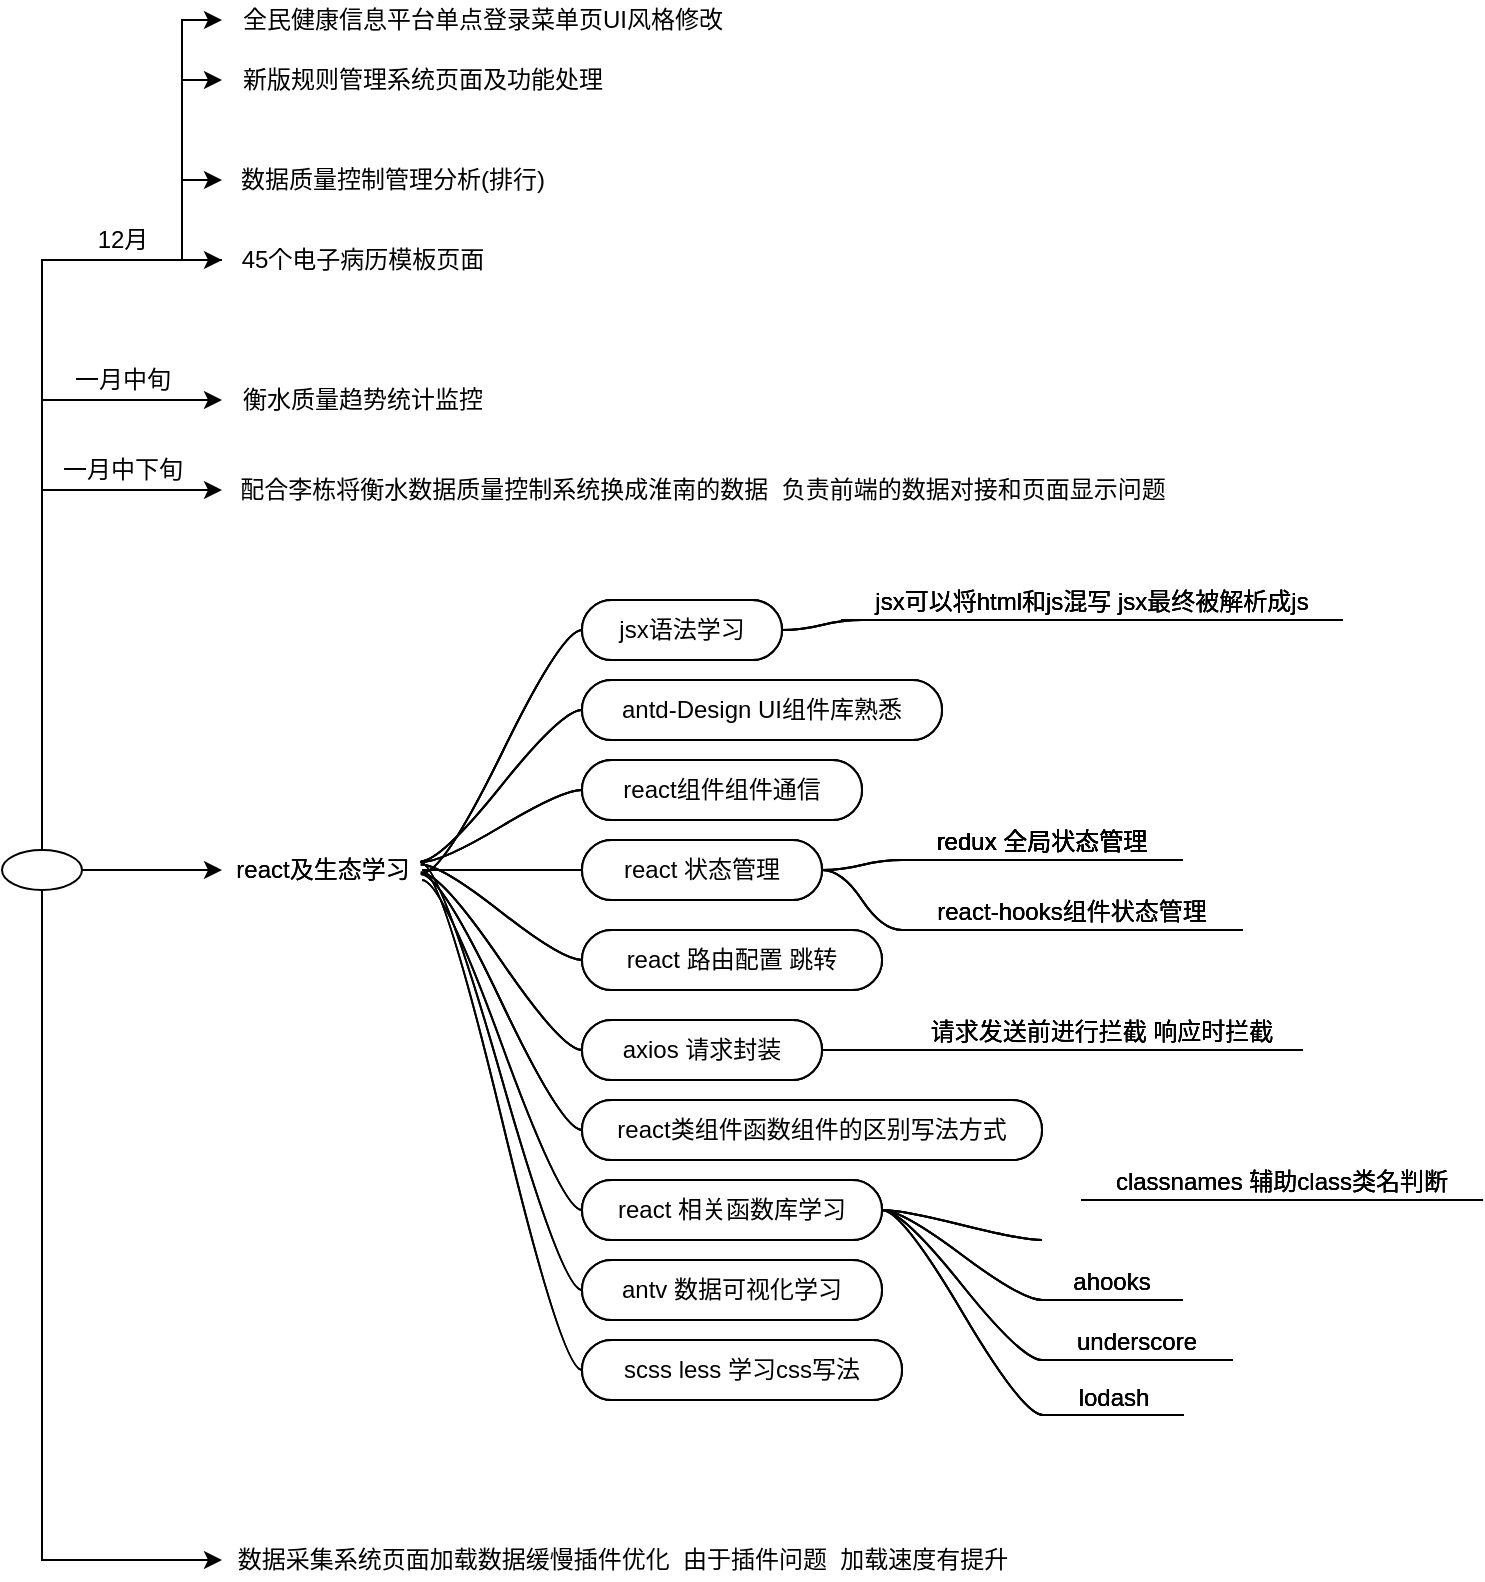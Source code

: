 <mxfile version="14.2.4" type="embed">
    <diagram id="ZBdBscnt3khW67y08yLE" name="第 1 页">
        <mxGraphModel dx="894" dy="575" grid="1" gridSize="10" guides="1" tooltips="1" connect="1" arrows="1" fold="1" page="1" pageScale="1" pageWidth="827" pageHeight="1169" math="0" shadow="0">
            <root>
                <mxCell id="0"/>
                <mxCell id="1" parent="0"/>
                <mxCell id="5" style="edgeStyle=orthogonalEdgeStyle;rounded=0;orthogonalLoop=1;jettySize=auto;html=1;exitX=0.5;exitY=0;exitDx=0;exitDy=0;" parent="1" source="4" edge="1">
                    <mxGeometry relative="1" as="geometry">
                        <mxPoint x="130" y="190" as="targetPoint"/>
                        <Array as="points">
                            <mxPoint x="40" y="190"/>
                        </Array>
                        <mxPoint x="40" y="315" as="sourcePoint"/>
                    </mxGeometry>
                </mxCell>
                <mxCell id="8" style="edgeStyle=orthogonalEdgeStyle;rounded=0;orthogonalLoop=1;jettySize=auto;html=1;exitX=1;exitY=0.5;exitDx=0;exitDy=0;" parent="1" source="4" edge="1">
                    <mxGeometry relative="1" as="geometry">
                        <mxPoint x="130" y="495" as="targetPoint"/>
                        <mxPoint x="60" y="325" as="sourcePoint"/>
                        <Array as="points"/>
                    </mxGeometry>
                </mxCell>
                <mxCell id="53" style="edgeStyle=orthogonalEdgeStyle;rounded=0;orthogonalLoop=1;jettySize=auto;html=1;" edge="1" parent="1" source="4">
                    <mxGeometry relative="1" as="geometry">
                        <mxPoint x="130" y="840" as="targetPoint"/>
                        <Array as="points">
                            <mxPoint x="40" y="840"/>
                        </Array>
                    </mxGeometry>
                </mxCell>
                <mxCell id="4" value="" style="ellipse;whiteSpace=wrap;html=1;sketch=0;" parent="1" vertex="1">
                    <mxGeometry x="20" y="485" width="40" height="20" as="geometry"/>
                </mxCell>
                <mxCell id="6" value="12月" style="text;html=1;align=center;verticalAlign=middle;resizable=0;points=[];autosize=1;" parent="1" vertex="1">
                    <mxGeometry x="60" y="170" width="40" height="20" as="geometry"/>
                </mxCell>
                <mxCell id="145" style="edgeStyle=orthogonalEdgeStyle;rounded=0;orthogonalLoop=1;jettySize=auto;html=1;" edge="1" parent="1" source="7">
                    <mxGeometry relative="1" as="geometry">
                        <mxPoint x="130" y="150" as="targetPoint"/>
                        <Array as="points">
                            <mxPoint x="110" y="190"/>
                        </Array>
                    </mxGeometry>
                </mxCell>
                <mxCell id="7" value="45个电子病历模板页面&lt;br&gt;" style="text;html=1;align=center;verticalAlign=middle;resizable=0;points=[];autosize=1;" parent="1" vertex="1">
                    <mxGeometry x="130" y="180" width="140" height="20" as="geometry"/>
                </mxCell>
                <mxCell id="9" value="react及生态学习" style="text;html=1;align=center;verticalAlign=middle;resizable=0;points=[];autosize=1;" parent="1" vertex="1">
                    <mxGeometry x="130" y="485" width="100" height="20" as="geometry"/>
                </mxCell>
                <mxCell id="10" value="antd-Design UI组件库熟悉" style="whiteSpace=wrap;html=1;rounded=1;arcSize=50;align=center;verticalAlign=middle;strokeWidth=1;autosize=1;spacing=4;treeFolding=1;treeMoving=1;newEdgeStyle={&quot;edgeStyle&quot;:&quot;entityRelationEdgeStyle&quot;,&quot;startArrow&quot;:&quot;none&quot;,&quot;endArrow&quot;:&quot;none&quot;,&quot;segment&quot;:10,&quot;curved&quot;:1};sketch=0;" parent="1" vertex="1">
                    <mxGeometry x="310" y="400" width="180" height="30" as="geometry"/>
                </mxCell>
                <mxCell id="11" value="" style="edgeStyle=entityRelationEdgeStyle;startArrow=none;endArrow=none;segment=10;curved=1;exitX=0.994;exitY=0.28;exitDx=0;exitDy=0;exitPerimeter=0;" parent="1" source="9" target="10" edge="1">
                    <mxGeometry relative="1" as="geometry">
                        <mxPoint x="260" y="410" as="sourcePoint"/>
                    </mxGeometry>
                </mxCell>
                <mxCell id="12" value="react组件组件通信" style="whiteSpace=wrap;html=1;rounded=1;arcSize=50;align=center;verticalAlign=middle;strokeWidth=1;autosize=1;spacing=4;treeFolding=1;treeMoving=1;newEdgeStyle={&quot;edgeStyle&quot;:&quot;entityRelationEdgeStyle&quot;,&quot;startArrow&quot;:&quot;none&quot;,&quot;endArrow&quot;:&quot;none&quot;,&quot;segment&quot;:10,&quot;curved&quot;:1};sketch=0;" parent="1" vertex="1">
                    <mxGeometry x="310" y="440" width="140" height="30" as="geometry"/>
                </mxCell>
                <mxCell id="13" value="" style="edgeStyle=entityRelationEdgeStyle;startArrow=none;endArrow=none;segment=10;curved=1;" parent="1" target="12" edge="1">
                    <mxGeometry relative="1" as="geometry">
                        <mxPoint x="230" y="491" as="sourcePoint"/>
                    </mxGeometry>
                </mxCell>
                <mxCell id="14" value="react 路由配置 跳转" style="whiteSpace=wrap;html=1;rounded=1;arcSize=50;align=center;verticalAlign=middle;strokeWidth=1;autosize=1;spacing=4;treeFolding=1;treeMoving=1;newEdgeStyle={&quot;edgeStyle&quot;:&quot;entityRelationEdgeStyle&quot;,&quot;startArrow&quot;:&quot;none&quot;,&quot;endArrow&quot;:&quot;none&quot;,&quot;segment&quot;:10,&quot;curved&quot;:1};sketch=0;" parent="1" vertex="1">
                    <mxGeometry x="310" y="525" width="150" height="30" as="geometry"/>
                </mxCell>
                <mxCell id="15" value="" style="edgeStyle=entityRelationEdgeStyle;startArrow=none;endArrow=none;segment=10;curved=1;exitX=0.994;exitY=0.36;exitDx=0;exitDy=0;exitPerimeter=0;" parent="1" source="9" target="14" edge="1">
                    <mxGeometry relative="1" as="geometry">
                        <mxPoint x="240" y="501" as="sourcePoint"/>
                    </mxGeometry>
                </mxCell>
                <mxCell id="16" value="react 相关函数库学习" style="whiteSpace=wrap;html=1;rounded=1;arcSize=50;align=center;verticalAlign=middle;strokeWidth=1;autosize=1;spacing=4;treeFolding=1;treeMoving=1;newEdgeStyle={&quot;edgeStyle&quot;:&quot;entityRelationEdgeStyle&quot;,&quot;startArrow&quot;:&quot;none&quot;,&quot;endArrow&quot;:&quot;none&quot;,&quot;segment&quot;:10,&quot;curved&quot;:1};sketch=0;" parent="1" vertex="1">
                    <mxGeometry x="310" y="650" width="150" height="30" as="geometry"/>
                </mxCell>
                <mxCell id="17" value="" style="edgeStyle=entityRelationEdgeStyle;startArrow=none;endArrow=none;segment=10;curved=1;" parent="1" target="16" edge="1">
                    <mxGeometry relative="1" as="geometry">
                        <mxPoint x="230" y="500" as="sourcePoint"/>
                    </mxGeometry>
                </mxCell>
                <mxCell id="18" value="axios 请求封装" style="whiteSpace=wrap;html=1;rounded=1;arcSize=50;align=center;verticalAlign=middle;strokeWidth=1;autosize=1;spacing=4;treeFolding=1;treeMoving=1;newEdgeStyle={&quot;edgeStyle&quot;:&quot;entityRelationEdgeStyle&quot;,&quot;startArrow&quot;:&quot;none&quot;,&quot;endArrow&quot;:&quot;none&quot;,&quot;segment&quot;:10,&quot;curved&quot;:1};sketch=0;" parent="1" vertex="1">
                    <mxGeometry x="310" y="570" width="120" height="30" as="geometry"/>
                </mxCell>
                <mxCell id="19" value="" style="edgeStyle=entityRelationEdgeStyle;startArrow=none;endArrow=none;segment=10;curved=1;exitX=0.994;exitY=0.56;exitDx=0;exitDy=0;exitPerimeter=0;" parent="1" source="9" target="18" edge="1">
                    <mxGeometry relative="1" as="geometry">
                        <mxPoint x="260" y="521" as="sourcePoint"/>
                    </mxGeometry>
                </mxCell>
                <mxCell id="20" value="react类组件函数组件的区别写法方式" style="whiteSpace=wrap;html=1;rounded=1;arcSize=50;align=center;verticalAlign=middle;strokeWidth=1;autosize=1;spacing=4;treeFolding=1;treeMoving=1;newEdgeStyle={&quot;edgeStyle&quot;:&quot;entityRelationEdgeStyle&quot;,&quot;startArrow&quot;:&quot;none&quot;,&quot;endArrow&quot;:&quot;none&quot;,&quot;segment&quot;:10,&quot;curved&quot;:1};sketch=0;" parent="1" vertex="1">
                    <mxGeometry x="310" y="610" width="230" height="30" as="geometry"/>
                </mxCell>
                <mxCell id="21" value="" style="edgeStyle=entityRelationEdgeStyle;startArrow=none;endArrow=none;segment=10;curved=1;exitX=0.994;exitY=0.6;exitDx=0;exitDy=0;exitPerimeter=0;" parent="1" source="9" target="20" edge="1">
                    <mxGeometry relative="1" as="geometry">
                        <mxPoint x="244" y="671.3" as="sourcePoint"/>
                    </mxGeometry>
                </mxCell>
                <mxCell id="22" value="ahooks" style="whiteSpace=wrap;html=1;shape=partialRectangle;top=0;left=0;bottom=1;right=0;points=[[0,1],[1,1]];fillColor=none;align=center;verticalAlign=bottom;routingCenterY=0.5;snapToPoint=1;recursiveResize=0;autosize=1;treeFolding=1;treeMoving=1;newEdgeStyle={&quot;edgeStyle&quot;:&quot;entityRelationEdgeStyle&quot;,&quot;startArrow&quot;:&quot;none&quot;,&quot;endArrow&quot;:&quot;none&quot;,&quot;segment&quot;:10,&quot;curved&quot;:1};" vertex="1" parent="1">
                    <mxGeometry x="540" y="690" width="70" height="20" as="geometry"/>
                </mxCell>
                <mxCell id="23" value="" style="edgeStyle=entityRelationEdgeStyle;startArrow=none;endArrow=none;segment=10;curved=1;exitX=1;exitY=0.5;exitDx=0;exitDy=0;" edge="1" target="22" parent="1" source="16">
                    <mxGeometry relative="1" as="geometry">
                        <mxPoint x="520" y="670" as="sourcePoint"/>
                    </mxGeometry>
                </mxCell>
                <mxCell id="25" value="antv 数据可视化学习" style="whiteSpace=wrap;html=1;rounded=1;arcSize=50;align=center;verticalAlign=middle;strokeWidth=1;autosize=1;spacing=4;treeFolding=1;treeMoving=1;newEdgeStyle={&quot;edgeStyle&quot;:&quot;entityRelationEdgeStyle&quot;,&quot;startArrow&quot;:&quot;none&quot;,&quot;endArrow&quot;:&quot;none&quot;,&quot;segment&quot;:10,&quot;curved&quot;:1};sketch=0;" vertex="1" parent="1">
                    <mxGeometry x="310" y="690" width="150" height="30" as="geometry"/>
                </mxCell>
                <mxCell id="26" value="" style="edgeStyle=entityRelationEdgeStyle;startArrow=none;endArrow=none;segment=10;curved=1;" edge="1" parent="1" target="25">
                    <mxGeometry relative="1" as="geometry">
                        <mxPoint x="229" y="491" as="sourcePoint"/>
                    </mxGeometry>
                </mxCell>
                <mxCell id="30" value="underscore" style="whiteSpace=wrap;html=1;shape=partialRectangle;top=0;left=0;bottom=1;right=0;points=[[0,1],[1,1]];fillColor=none;align=center;verticalAlign=bottom;routingCenterY=0.5;snapToPoint=1;recursiveResize=0;autosize=1;treeFolding=1;treeMoving=1;newEdgeStyle={&quot;edgeStyle&quot;:&quot;entityRelationEdgeStyle&quot;,&quot;startArrow&quot;:&quot;none&quot;,&quot;endArrow&quot;:&quot;none&quot;,&quot;segment&quot;:10,&quot;curved&quot;:1};" vertex="1" parent="1">
                    <mxGeometry x="540" y="720" width="95" height="20" as="geometry"/>
                </mxCell>
                <mxCell id="31" value="" style="edgeStyle=entityRelationEdgeStyle;startArrow=none;endArrow=none;segment=10;curved=1;" edge="1" parent="1" target="30" source="16">
                    <mxGeometry relative="1" as="geometry">
                        <mxPoint x="460" y="640" as="sourcePoint"/>
                    </mxGeometry>
                </mxCell>
                <mxCell id="32" value="react 状态管理" style="whiteSpace=wrap;html=1;rounded=1;arcSize=50;align=center;verticalAlign=middle;strokeWidth=1;autosize=1;spacing=4;treeFolding=1;treeMoving=1;newEdgeStyle={&quot;edgeStyle&quot;:&quot;entityRelationEdgeStyle&quot;,&quot;startArrow&quot;:&quot;none&quot;,&quot;endArrow&quot;:&quot;none&quot;,&quot;segment&quot;:10,&quot;curved&quot;:1};sketch=0;" vertex="1" parent="1">
                    <mxGeometry x="310" y="480" width="120" height="30" as="geometry"/>
                </mxCell>
                <mxCell id="33" value="" style="edgeStyle=entityRelationEdgeStyle;startArrow=none;endArrow=none;segment=10;curved=1;" edge="1" parent="1" target="32" source="9">
                    <mxGeometry relative="1" as="geometry">
                        <mxPoint x="230" y="540" as="sourcePoint"/>
                    </mxGeometry>
                </mxCell>
                <mxCell id="34" value="redux 全局状态管理" style="whiteSpace=wrap;html=1;shape=partialRectangle;top=0;left=0;bottom=1;right=0;points=[[0,1],[1,1]];fillColor=none;align=center;verticalAlign=bottom;routingCenterY=0.5;snapToPoint=1;recursiveResize=0;autosize=1;treeFolding=1;treeMoving=1;newEdgeStyle={&quot;edgeStyle&quot;:&quot;entityRelationEdgeStyle&quot;,&quot;startArrow&quot;:&quot;none&quot;,&quot;endArrow&quot;:&quot;none&quot;,&quot;segment&quot;:10,&quot;curved&quot;:1};" vertex="1" parent="1">
                    <mxGeometry x="470" y="470" width="140" height="20" as="geometry"/>
                </mxCell>
                <mxCell id="35" value="" style="edgeStyle=entityRelationEdgeStyle;startArrow=none;endArrow=none;segment=10;curved=1;exitX=1;exitY=0.5;exitDx=0;exitDy=0;" edge="1" target="34" parent="1" source="32">
                    <mxGeometry relative="1" as="geometry">
                        <mxPoint x="460" y="510" as="sourcePoint"/>
                    </mxGeometry>
                </mxCell>
                <mxCell id="36" value="redux 全局状态管理" style="whiteSpace=wrap;html=1;shape=partialRectangle;top=0;left=0;bottom=1;right=0;points=[[0,1],[1,1]];fillColor=none;align=center;verticalAlign=bottom;routingCenterY=0.5;snapToPoint=1;recursiveResize=0;autosize=1;treeFolding=1;treeMoving=1;newEdgeStyle={&quot;edgeStyle&quot;:&quot;entityRelationEdgeStyle&quot;,&quot;startArrow&quot;:&quot;none&quot;,&quot;endArrow&quot;:&quot;none&quot;,&quot;segment&quot;:10,&quot;curved&quot;:1};" vertex="1" parent="1">
                    <mxGeometry x="470" y="470" width="140" height="20" as="geometry"/>
                </mxCell>
                <mxCell id="37" value="" style="edgeStyle=entityRelationEdgeStyle;startArrow=none;endArrow=none;segment=10;curved=1;exitX=1;exitY=0.5;exitDx=0;exitDy=0;" edge="1" parent="1" source="32">
                    <mxGeometry relative="1" as="geometry">
                        <mxPoint x="430" y="545" as="sourcePoint"/>
                        <mxPoint x="470" y="525" as="targetPoint"/>
                    </mxGeometry>
                </mxCell>
                <mxCell id="38" value="react-hooks组件状态管理" style="whiteSpace=wrap;html=1;shape=partialRectangle;top=0;left=0;bottom=1;right=0;points=[[0,1],[1,1]];fillColor=none;align=center;verticalAlign=bottom;routingCenterY=0.5;snapToPoint=1;recursiveResize=0;autosize=1;treeFolding=1;treeMoving=1;newEdgeStyle={&quot;edgeStyle&quot;:&quot;entityRelationEdgeStyle&quot;,&quot;startArrow&quot;:&quot;none&quot;,&quot;endArrow&quot;:&quot;none&quot;,&quot;segment&quot;:10,&quot;curved&quot;:1};" vertex="1" parent="1">
                    <mxGeometry x="470" y="505" width="170" height="20" as="geometry"/>
                </mxCell>
                <mxCell id="39" value="scss less 学习css写法" style="whiteSpace=wrap;html=1;rounded=1;arcSize=50;align=center;verticalAlign=middle;strokeWidth=1;autosize=1;spacing=4;treeFolding=1;treeMoving=1;newEdgeStyle={&quot;edgeStyle&quot;:&quot;entityRelationEdgeStyle&quot;,&quot;startArrow&quot;:&quot;none&quot;,&quot;endArrow&quot;:&quot;none&quot;,&quot;segment&quot;:10,&quot;curved&quot;:1};sketch=0;" vertex="1" parent="1">
                    <mxGeometry x="310" y="730" width="160" height="30" as="geometry"/>
                </mxCell>
                <mxCell id="40" value="" style="edgeStyle=entityRelationEdgeStyle;startArrow=none;endArrow=none;segment=10;curved=1;" edge="1" parent="1" target="39" source="9">
                    <mxGeometry relative="1" as="geometry">
                        <mxPoint x="229" y="535" as="sourcePoint"/>
                    </mxGeometry>
                </mxCell>
                <mxCell id="42" value="classnames 辅助class类名判断" style="whiteSpace=wrap;html=1;shape=partialRectangle;top=0;left=0;bottom=1;right=0;points=[[0,1],[1,1]];fillColor=none;align=center;verticalAlign=bottom;routingCenterY=0.5;snapToPoint=1;recursiveResize=0;autosize=1;treeFolding=1;treeMoving=1;newEdgeStyle={&quot;edgeStyle&quot;:&quot;entityRelationEdgeStyle&quot;,&quot;startArrow&quot;:&quot;none&quot;,&quot;endArrow&quot;:&quot;none&quot;,&quot;segment&quot;:10,&quot;curved&quot;:1};" vertex="1" parent="1">
                    <mxGeometry x="560" y="640" width="200" height="20" as="geometry"/>
                </mxCell>
                <mxCell id="43" value="" style="edgeStyle=entityRelationEdgeStyle;startArrow=none;endArrow=none;segment=10;curved=1;exitX=1;exitY=0.5;exitDx=0;exitDy=0;" edge="1" parent="1" source="16">
                    <mxGeometry relative="1" as="geometry">
                        <mxPoint x="460" y="640" as="sourcePoint"/>
                        <mxPoint x="540" y="680" as="targetPoint"/>
                    </mxGeometry>
                </mxCell>
                <mxCell id="44" value="lodash" style="whiteSpace=wrap;html=1;shape=partialRectangle;top=0;left=0;bottom=1;right=0;points=[[0,1],[1,1]];fillColor=none;align=center;verticalAlign=bottom;routingCenterY=0.5;snapToPoint=1;recursiveResize=0;autosize=1;treeFolding=1;treeMoving=1;newEdgeStyle={&quot;edgeStyle&quot;:&quot;entityRelationEdgeStyle&quot;,&quot;startArrow&quot;:&quot;none&quot;,&quot;endArrow&quot;:&quot;none&quot;,&quot;segment&quot;:10,&quot;curved&quot;:1};" vertex="1" parent="1">
                    <mxGeometry x="540.5" y="747.5" width="70" height="20" as="geometry"/>
                </mxCell>
                <mxCell id="45" value="" style="edgeStyle=entityRelationEdgeStyle;startArrow=none;endArrow=none;segment=10;curved=1;exitX=1;exitY=0.5;exitDx=0;exitDy=0;" edge="1" parent="1" target="44" source="16">
                    <mxGeometry relative="1" as="geometry">
                        <mxPoint x="465.5" y="692.5" as="sourcePoint"/>
                    </mxGeometry>
                </mxCell>
                <mxCell id="46" value="" style="edgeStyle=entityRelationEdgeStyle;startArrow=none;endArrow=none;segment=10;curved=1;exitX=1;exitY=0.5;exitDx=0;exitDy=0;" edge="1" parent="1" source="18">
                    <mxGeometry relative="1" as="geometry">
                        <mxPoint x="435" y="555" as="sourcePoint"/>
                        <mxPoint x="475" y="585" as="targetPoint"/>
                    </mxGeometry>
                </mxCell>
                <mxCell id="47" value="请求发送前进行拦截 响应时拦截" style="whiteSpace=wrap;html=1;shape=partialRectangle;top=0;left=0;bottom=1;right=0;points=[[0,1],[1,1]];fillColor=none;align=center;verticalAlign=bottom;routingCenterY=0.5;snapToPoint=1;recursiveResize=0;autosize=1;treeFolding=1;treeMoving=1;newEdgeStyle={&quot;edgeStyle&quot;:&quot;entityRelationEdgeStyle&quot;,&quot;startArrow&quot;:&quot;none&quot;,&quot;endArrow&quot;:&quot;none&quot;,&quot;segment&quot;:10,&quot;curved&quot;:1};" vertex="1" parent="1">
                    <mxGeometry x="470" y="565" width="200" height="20" as="geometry"/>
                </mxCell>
                <mxCell id="49" value="jsx语法学习" style="whiteSpace=wrap;html=1;rounded=1;arcSize=50;align=center;verticalAlign=middle;strokeWidth=1;autosize=1;spacing=4;treeFolding=1;treeMoving=1;newEdgeStyle={&quot;edgeStyle&quot;:&quot;entityRelationEdgeStyle&quot;,&quot;startArrow&quot;:&quot;none&quot;,&quot;endArrow&quot;:&quot;none&quot;,&quot;segment&quot;:10,&quot;curved&quot;:1};sketch=0;" vertex="1" parent="1">
                    <mxGeometry x="310" y="360" width="100" height="30" as="geometry"/>
                </mxCell>
                <mxCell id="50" value="" style="edgeStyle=entityRelationEdgeStyle;startArrow=none;endArrow=none;segment=10;curved=1;exitX=1.008;exitY=0.56;exitDx=0;exitDy=0;exitPerimeter=0;" edge="1" parent="1" target="49" source="9">
                    <mxGeometry relative="1" as="geometry">
                        <mxPoint x="229.4" y="450" as="sourcePoint"/>
                    </mxGeometry>
                </mxCell>
                <mxCell id="51" value="" style="edgeStyle=entityRelationEdgeStyle;startArrow=none;endArrow=none;segment=10;curved=1;exitX=1;exitY=0.5;exitDx=0;exitDy=0;" edge="1" parent="1">
                    <mxGeometry relative="1" as="geometry">
                        <mxPoint x="410" y="375" as="sourcePoint"/>
                        <mxPoint x="450" y="370" as="targetPoint"/>
                    </mxGeometry>
                </mxCell>
                <mxCell id="52" value="jsx可以将html和js混写 jsx最终被解析成js" style="whiteSpace=wrap;html=1;shape=partialRectangle;top=0;left=0;bottom=1;right=0;points=[[0,1],[1,1]];fillColor=none;align=center;verticalAlign=bottom;routingCenterY=0.5;snapToPoint=1;recursiveResize=0;autosize=1;treeFolding=1;treeMoving=1;newEdgeStyle={&quot;edgeStyle&quot;:&quot;entityRelationEdgeStyle&quot;,&quot;startArrow&quot;:&quot;none&quot;,&quot;endArrow&quot;:&quot;none&quot;,&quot;segment&quot;:10,&quot;curved&quot;:1};" vertex="1" parent="1">
                    <mxGeometry x="440" y="350" width="250" height="20" as="geometry"/>
                </mxCell>
                <mxCell id="54" value="antd-Design UI组件库熟悉" style="whiteSpace=wrap;html=1;rounded=1;arcSize=50;align=center;verticalAlign=middle;strokeWidth=1;autosize=1;spacing=4;treeFolding=1;treeMoving=1;newEdgeStyle={&quot;edgeStyle&quot;:&quot;entityRelationEdgeStyle&quot;,&quot;startArrow&quot;:&quot;none&quot;,&quot;endArrow&quot;:&quot;none&quot;,&quot;segment&quot;:10,&quot;curved&quot;:1};sketch=0;" vertex="1" parent="1">
                    <mxGeometry x="310" y="400" width="180" height="30" as="geometry"/>
                </mxCell>
                <mxCell id="55" value="react组件组件通信" style="whiteSpace=wrap;html=1;rounded=1;arcSize=50;align=center;verticalAlign=middle;strokeWidth=1;autosize=1;spacing=4;treeFolding=1;treeMoving=1;newEdgeStyle={&quot;edgeStyle&quot;:&quot;entityRelationEdgeStyle&quot;,&quot;startArrow&quot;:&quot;none&quot;,&quot;endArrow&quot;:&quot;none&quot;,&quot;segment&quot;:10,&quot;curved&quot;:1};sketch=0;" vertex="1" parent="1">
                    <mxGeometry x="310" y="440" width="140" height="30" as="geometry"/>
                </mxCell>
                <mxCell id="56" value="react 路由配置 跳转" style="whiteSpace=wrap;html=1;rounded=1;arcSize=50;align=center;verticalAlign=middle;strokeWidth=1;autosize=1;spacing=4;treeFolding=1;treeMoving=1;newEdgeStyle={&quot;edgeStyle&quot;:&quot;entityRelationEdgeStyle&quot;,&quot;startArrow&quot;:&quot;none&quot;,&quot;endArrow&quot;:&quot;none&quot;,&quot;segment&quot;:10,&quot;curved&quot;:1};sketch=0;" vertex="1" parent="1">
                    <mxGeometry x="310" y="525" width="150" height="30" as="geometry"/>
                </mxCell>
                <mxCell id="57" value="react 相关函数库学习" style="whiteSpace=wrap;html=1;rounded=1;arcSize=50;align=center;verticalAlign=middle;strokeWidth=1;autosize=1;spacing=4;treeFolding=1;treeMoving=1;newEdgeStyle={&quot;edgeStyle&quot;:&quot;entityRelationEdgeStyle&quot;,&quot;startArrow&quot;:&quot;none&quot;,&quot;endArrow&quot;:&quot;none&quot;,&quot;segment&quot;:10,&quot;curved&quot;:1};sketch=0;" vertex="1" parent="1">
                    <mxGeometry x="310" y="650" width="150" height="30" as="geometry"/>
                </mxCell>
                <mxCell id="58" value="axios 请求封装" style="whiteSpace=wrap;html=1;rounded=1;arcSize=50;align=center;verticalAlign=middle;strokeWidth=1;autosize=1;spacing=4;treeFolding=1;treeMoving=1;newEdgeStyle={&quot;edgeStyle&quot;:&quot;entityRelationEdgeStyle&quot;,&quot;startArrow&quot;:&quot;none&quot;,&quot;endArrow&quot;:&quot;none&quot;,&quot;segment&quot;:10,&quot;curved&quot;:1};sketch=0;" vertex="1" parent="1">
                    <mxGeometry x="310" y="570" width="120" height="30" as="geometry"/>
                </mxCell>
                <mxCell id="59" value="react类组件函数组件的区别写法方式" style="whiteSpace=wrap;html=1;rounded=1;arcSize=50;align=center;verticalAlign=middle;strokeWidth=1;autosize=1;spacing=4;treeFolding=1;treeMoving=1;newEdgeStyle={&quot;edgeStyle&quot;:&quot;entityRelationEdgeStyle&quot;,&quot;startArrow&quot;:&quot;none&quot;,&quot;endArrow&quot;:&quot;none&quot;,&quot;segment&quot;:10,&quot;curved&quot;:1};sketch=0;" vertex="1" parent="1">
                    <mxGeometry x="310" y="610" width="230" height="30" as="geometry"/>
                </mxCell>
                <mxCell id="60" value="ahooks" style="whiteSpace=wrap;html=1;shape=partialRectangle;top=0;left=0;bottom=1;right=0;points=[[0,1],[1,1]];fillColor=none;align=center;verticalAlign=bottom;routingCenterY=0.5;snapToPoint=1;recursiveResize=0;autosize=1;treeFolding=1;treeMoving=1;newEdgeStyle={&quot;edgeStyle&quot;:&quot;entityRelationEdgeStyle&quot;,&quot;startArrow&quot;:&quot;none&quot;,&quot;endArrow&quot;:&quot;none&quot;,&quot;segment&quot;:10,&quot;curved&quot;:1};" vertex="1" parent="1">
                    <mxGeometry x="540" y="690" width="70" height="20" as="geometry"/>
                </mxCell>
                <mxCell id="61" value="" style="edgeStyle=entityRelationEdgeStyle;startArrow=none;endArrow=none;segment=10;curved=1;exitX=1;exitY=0.5;exitDx=0;exitDy=0;" edge="1" source="57" target="60" parent="1">
                    <mxGeometry relative="1" as="geometry">
                        <mxPoint x="520" y="670" as="sourcePoint"/>
                    </mxGeometry>
                </mxCell>
                <mxCell id="62" value="antv 数据可视化学习" style="whiteSpace=wrap;html=1;rounded=1;arcSize=50;align=center;verticalAlign=middle;strokeWidth=1;autosize=1;spacing=4;treeFolding=1;treeMoving=1;newEdgeStyle={&quot;edgeStyle&quot;:&quot;entityRelationEdgeStyle&quot;,&quot;startArrow&quot;:&quot;none&quot;,&quot;endArrow&quot;:&quot;none&quot;,&quot;segment&quot;:10,&quot;curved&quot;:1};sketch=0;" vertex="1" parent="1">
                    <mxGeometry x="310" y="690" width="150" height="30" as="geometry"/>
                </mxCell>
                <mxCell id="63" value="underscore" style="whiteSpace=wrap;html=1;shape=partialRectangle;top=0;left=0;bottom=1;right=0;points=[[0,1],[1,1]];fillColor=none;align=center;verticalAlign=bottom;routingCenterY=0.5;snapToPoint=1;recursiveResize=0;autosize=1;treeFolding=1;treeMoving=1;newEdgeStyle={&quot;edgeStyle&quot;:&quot;entityRelationEdgeStyle&quot;,&quot;startArrow&quot;:&quot;none&quot;,&quot;endArrow&quot;:&quot;none&quot;,&quot;segment&quot;:10,&quot;curved&quot;:1};" vertex="1" parent="1">
                    <mxGeometry x="540" y="720" width="95" height="20" as="geometry"/>
                </mxCell>
                <mxCell id="64" value="" style="edgeStyle=entityRelationEdgeStyle;startArrow=none;endArrow=none;segment=10;curved=1;" edge="1" source="57" target="63" parent="1">
                    <mxGeometry relative="1" as="geometry">
                        <mxPoint x="460" y="640" as="sourcePoint"/>
                    </mxGeometry>
                </mxCell>
                <mxCell id="65" value="react 状态管理" style="whiteSpace=wrap;html=1;rounded=1;arcSize=50;align=center;verticalAlign=middle;strokeWidth=1;autosize=1;spacing=4;treeFolding=1;treeMoving=1;newEdgeStyle={&quot;edgeStyle&quot;:&quot;entityRelationEdgeStyle&quot;,&quot;startArrow&quot;:&quot;none&quot;,&quot;endArrow&quot;:&quot;none&quot;,&quot;segment&quot;:10,&quot;curved&quot;:1};sketch=0;" vertex="1" parent="1">
                    <mxGeometry x="310" y="480" width="120" height="30" as="geometry"/>
                </mxCell>
                <mxCell id="66" value="redux 全局状态管理" style="whiteSpace=wrap;html=1;shape=partialRectangle;top=0;left=0;bottom=1;right=0;points=[[0,1],[1,1]];fillColor=none;align=center;verticalAlign=bottom;routingCenterY=0.5;snapToPoint=1;recursiveResize=0;autosize=1;treeFolding=1;treeMoving=1;newEdgeStyle={&quot;edgeStyle&quot;:&quot;entityRelationEdgeStyle&quot;,&quot;startArrow&quot;:&quot;none&quot;,&quot;endArrow&quot;:&quot;none&quot;,&quot;segment&quot;:10,&quot;curved&quot;:1};" vertex="1" parent="1">
                    <mxGeometry x="470" y="470" width="140" height="20" as="geometry"/>
                </mxCell>
                <mxCell id="67" value="" style="edgeStyle=entityRelationEdgeStyle;startArrow=none;endArrow=none;segment=10;curved=1;exitX=1;exitY=0.5;exitDx=0;exitDy=0;" edge="1" source="65" target="66" parent="1">
                    <mxGeometry relative="1" as="geometry">
                        <mxPoint x="460" y="510" as="sourcePoint"/>
                    </mxGeometry>
                </mxCell>
                <mxCell id="68" value="redux 全局状态管理" style="whiteSpace=wrap;html=1;shape=partialRectangle;top=0;left=0;bottom=1;right=0;points=[[0,1],[1,1]];fillColor=none;align=center;verticalAlign=bottom;routingCenterY=0.5;snapToPoint=1;recursiveResize=0;autosize=1;treeFolding=1;treeMoving=1;newEdgeStyle={&quot;edgeStyle&quot;:&quot;entityRelationEdgeStyle&quot;,&quot;startArrow&quot;:&quot;none&quot;,&quot;endArrow&quot;:&quot;none&quot;,&quot;segment&quot;:10,&quot;curved&quot;:1};" vertex="1" parent="1">
                    <mxGeometry x="470" y="470" width="140" height="20" as="geometry"/>
                </mxCell>
                <mxCell id="69" value="" style="edgeStyle=entityRelationEdgeStyle;startArrow=none;endArrow=none;segment=10;curved=1;exitX=1;exitY=0.5;exitDx=0;exitDy=0;" edge="1" source="65" parent="1">
                    <mxGeometry relative="1" as="geometry">
                        <mxPoint x="430" y="545" as="sourcePoint"/>
                        <mxPoint x="470" y="525" as="targetPoint"/>
                    </mxGeometry>
                </mxCell>
                <mxCell id="70" value="react-hooks组件状态管理" style="whiteSpace=wrap;html=1;shape=partialRectangle;top=0;left=0;bottom=1;right=0;points=[[0,1],[1,1]];fillColor=none;align=center;verticalAlign=bottom;routingCenterY=0.5;snapToPoint=1;recursiveResize=0;autosize=1;treeFolding=1;treeMoving=1;newEdgeStyle={&quot;edgeStyle&quot;:&quot;entityRelationEdgeStyle&quot;,&quot;startArrow&quot;:&quot;none&quot;,&quot;endArrow&quot;:&quot;none&quot;,&quot;segment&quot;:10,&quot;curved&quot;:1};" vertex="1" parent="1">
                    <mxGeometry x="470" y="505" width="170" height="20" as="geometry"/>
                </mxCell>
                <mxCell id="71" value="scss less 学习css写法" style="whiteSpace=wrap;html=1;rounded=1;arcSize=50;align=center;verticalAlign=middle;strokeWidth=1;autosize=1;spacing=4;treeFolding=1;treeMoving=1;newEdgeStyle={&quot;edgeStyle&quot;:&quot;entityRelationEdgeStyle&quot;,&quot;startArrow&quot;:&quot;none&quot;,&quot;endArrow&quot;:&quot;none&quot;,&quot;segment&quot;:10,&quot;curved&quot;:1};sketch=0;" vertex="1" parent="1">
                    <mxGeometry x="310" y="730" width="160" height="30" as="geometry"/>
                </mxCell>
                <mxCell id="72" value="classnames 辅助class类名判断" style="whiteSpace=wrap;html=1;shape=partialRectangle;top=0;left=0;bottom=1;right=0;points=[[0,1],[1,1]];fillColor=none;align=center;verticalAlign=bottom;routingCenterY=0.5;snapToPoint=1;recursiveResize=0;autosize=1;treeFolding=1;treeMoving=1;newEdgeStyle={&quot;edgeStyle&quot;:&quot;entityRelationEdgeStyle&quot;,&quot;startArrow&quot;:&quot;none&quot;,&quot;endArrow&quot;:&quot;none&quot;,&quot;segment&quot;:10,&quot;curved&quot;:1};" vertex="1" parent="1">
                    <mxGeometry x="560" y="640" width="200" height="20" as="geometry"/>
                </mxCell>
                <mxCell id="73" value="" style="edgeStyle=entityRelationEdgeStyle;startArrow=none;endArrow=none;segment=10;curved=1;exitX=1;exitY=0.5;exitDx=0;exitDy=0;" edge="1" source="57" parent="1">
                    <mxGeometry relative="1" as="geometry">
                        <mxPoint x="460" y="640" as="sourcePoint"/>
                        <mxPoint x="540" y="680" as="targetPoint"/>
                    </mxGeometry>
                </mxCell>
                <mxCell id="74" value="lodash" style="whiteSpace=wrap;html=1;shape=partialRectangle;top=0;left=0;bottom=1;right=0;points=[[0,1],[1,1]];fillColor=none;align=center;verticalAlign=bottom;routingCenterY=0.5;snapToPoint=1;recursiveResize=0;autosize=1;treeFolding=1;treeMoving=1;newEdgeStyle={&quot;edgeStyle&quot;:&quot;entityRelationEdgeStyle&quot;,&quot;startArrow&quot;:&quot;none&quot;,&quot;endArrow&quot;:&quot;none&quot;,&quot;segment&quot;:10,&quot;curved&quot;:1};" vertex="1" parent="1">
                    <mxGeometry x="540.5" y="747.5" width="70" height="20" as="geometry"/>
                </mxCell>
                <mxCell id="75" value="" style="edgeStyle=entityRelationEdgeStyle;startArrow=none;endArrow=none;segment=10;curved=1;exitX=1;exitY=0.5;exitDx=0;exitDy=0;" edge="1" source="57" target="74" parent="1">
                    <mxGeometry relative="1" as="geometry">
                        <mxPoint x="465.5" y="692.5" as="sourcePoint"/>
                    </mxGeometry>
                </mxCell>
                <mxCell id="76" value="" style="edgeStyle=entityRelationEdgeStyle;startArrow=none;endArrow=none;segment=10;curved=1;exitX=1;exitY=0.5;exitDx=0;exitDy=0;" edge="1" source="58" parent="1">
                    <mxGeometry relative="1" as="geometry">
                        <mxPoint x="435" y="555" as="sourcePoint"/>
                        <mxPoint x="475" y="585" as="targetPoint"/>
                    </mxGeometry>
                </mxCell>
                <mxCell id="77" value="请求发送前进行拦截 响应时拦截" style="whiteSpace=wrap;html=1;shape=partialRectangle;top=0;left=0;bottom=1;right=0;points=[[0,1],[1,1]];fillColor=none;align=center;verticalAlign=bottom;routingCenterY=0.5;snapToPoint=1;recursiveResize=0;autosize=1;treeFolding=1;treeMoving=1;newEdgeStyle={&quot;edgeStyle&quot;:&quot;entityRelationEdgeStyle&quot;,&quot;startArrow&quot;:&quot;none&quot;,&quot;endArrow&quot;:&quot;none&quot;,&quot;segment&quot;:10,&quot;curved&quot;:1};" vertex="1" parent="1">
                    <mxGeometry x="470" y="565" width="200" height="20" as="geometry"/>
                </mxCell>
                <mxCell id="78" value="jsx语法学习" style="whiteSpace=wrap;html=1;rounded=1;arcSize=50;align=center;verticalAlign=middle;strokeWidth=1;autosize=1;spacing=4;treeFolding=1;treeMoving=1;newEdgeStyle={&quot;edgeStyle&quot;:&quot;entityRelationEdgeStyle&quot;,&quot;startArrow&quot;:&quot;none&quot;,&quot;endArrow&quot;:&quot;none&quot;,&quot;segment&quot;:10,&quot;curved&quot;:1};sketch=0;" vertex="1" parent="1">
                    <mxGeometry x="310" y="360" width="100" height="30" as="geometry"/>
                </mxCell>
                <mxCell id="79" value="" style="edgeStyle=entityRelationEdgeStyle;startArrow=none;endArrow=none;segment=10;curved=1;exitX=1;exitY=0.5;exitDx=0;exitDy=0;" edge="1" parent="1">
                    <mxGeometry relative="1" as="geometry">
                        <mxPoint x="410" y="375" as="sourcePoint"/>
                        <mxPoint x="450" y="370" as="targetPoint"/>
                    </mxGeometry>
                </mxCell>
                <mxCell id="80" value="jsx可以将html和js混写 jsx最终被解析成js" style="whiteSpace=wrap;html=1;shape=partialRectangle;top=0;left=0;bottom=1;right=0;points=[[0,1],[1,1]];fillColor=none;align=center;verticalAlign=bottom;routingCenterY=0.5;snapToPoint=1;recursiveResize=0;autosize=1;treeFolding=1;treeMoving=1;newEdgeStyle={&quot;edgeStyle&quot;:&quot;entityRelationEdgeStyle&quot;,&quot;startArrow&quot;:&quot;none&quot;,&quot;endArrow&quot;:&quot;none&quot;,&quot;segment&quot;:10,&quot;curved&quot;:1};" vertex="1" parent="1">
                    <mxGeometry x="440" y="350" width="250" height="20" as="geometry"/>
                </mxCell>
                <mxCell id="81" value="" style="edgeStyle=entityRelationEdgeStyle;startArrow=none;endArrow=none;segment=10;curved=1;exitX=1.008;exitY=0.56;exitDx=0;exitDy=0;exitPerimeter=0;" edge="1" target="78" parent="1">
                    <mxGeometry relative="1" as="geometry">
                        <mxPoint x="230.8" y="496.2" as="sourcePoint"/>
                    </mxGeometry>
                </mxCell>
                <mxCell id="82" value="" style="edgeStyle=entityRelationEdgeStyle;startArrow=none;endArrow=none;segment=10;curved=1;exitX=0.994;exitY=0.28;exitDx=0;exitDy=0;exitPerimeter=0;" edge="1" target="54" parent="1">
                    <mxGeometry relative="1" as="geometry">
                        <mxPoint x="229.4" y="490.6" as="sourcePoint"/>
                    </mxGeometry>
                </mxCell>
                <mxCell id="83" value="" style="edgeStyle=entityRelationEdgeStyle;startArrow=none;endArrow=none;segment=10;curved=1;" edge="1" target="55" parent="1">
                    <mxGeometry relative="1" as="geometry">
                        <mxPoint x="230" y="491" as="sourcePoint"/>
                    </mxGeometry>
                </mxCell>
                <mxCell id="84" value="" style="edgeStyle=entityRelationEdgeStyle;startArrow=none;endArrow=none;segment=10;curved=1;" edge="1" target="65" parent="1">
                    <mxGeometry relative="1" as="geometry">
                        <mxPoint x="230" y="495" as="sourcePoint"/>
                    </mxGeometry>
                </mxCell>
                <mxCell id="85" value="" style="edgeStyle=entityRelationEdgeStyle;startArrow=none;endArrow=none;segment=10;curved=1;exitX=0.994;exitY=0.36;exitDx=0;exitDy=0;exitPerimeter=0;" edge="1" target="56" parent="1">
                    <mxGeometry relative="1" as="geometry">
                        <mxPoint x="229.4" y="492.2" as="sourcePoint"/>
                    </mxGeometry>
                </mxCell>
                <mxCell id="86" value="" style="edgeStyle=entityRelationEdgeStyle;startArrow=none;endArrow=none;segment=10;curved=1;exitX=0.994;exitY=0.56;exitDx=0;exitDy=0;exitPerimeter=0;" edge="1" target="58" parent="1">
                    <mxGeometry relative="1" as="geometry">
                        <mxPoint x="229.4" y="496.2" as="sourcePoint"/>
                    </mxGeometry>
                </mxCell>
                <mxCell id="87" value="" style="edgeStyle=entityRelationEdgeStyle;startArrow=none;endArrow=none;segment=10;curved=1;exitX=0.994;exitY=0.6;exitDx=0;exitDy=0;exitPerimeter=0;" edge="1" target="59" parent="1">
                    <mxGeometry relative="1" as="geometry">
                        <mxPoint x="229.4" y="497" as="sourcePoint"/>
                    </mxGeometry>
                </mxCell>
                <mxCell id="88" value="antd-Design UI组件库熟悉" style="whiteSpace=wrap;html=1;rounded=1;arcSize=50;align=center;verticalAlign=middle;strokeWidth=1;autosize=1;spacing=4;treeFolding=1;treeMoving=1;newEdgeStyle={&quot;edgeStyle&quot;:&quot;entityRelationEdgeStyle&quot;,&quot;startArrow&quot;:&quot;none&quot;,&quot;endArrow&quot;:&quot;none&quot;,&quot;segment&quot;:10,&quot;curved&quot;:1};sketch=0;" vertex="1" parent="1">
                    <mxGeometry x="310" y="400" width="180" height="30" as="geometry"/>
                </mxCell>
                <mxCell id="89" value="react组件组件通信" style="whiteSpace=wrap;html=1;rounded=1;arcSize=50;align=center;verticalAlign=middle;strokeWidth=1;autosize=1;spacing=4;treeFolding=1;treeMoving=1;newEdgeStyle={&quot;edgeStyle&quot;:&quot;entityRelationEdgeStyle&quot;,&quot;startArrow&quot;:&quot;none&quot;,&quot;endArrow&quot;:&quot;none&quot;,&quot;segment&quot;:10,&quot;curved&quot;:1};sketch=0;" vertex="1" parent="1">
                    <mxGeometry x="310" y="440" width="140" height="30" as="geometry"/>
                </mxCell>
                <mxCell id="90" value="react 路由配置 跳转" style="whiteSpace=wrap;html=1;rounded=1;arcSize=50;align=center;verticalAlign=middle;strokeWidth=1;autosize=1;spacing=4;treeFolding=1;treeMoving=1;newEdgeStyle={&quot;edgeStyle&quot;:&quot;entityRelationEdgeStyle&quot;,&quot;startArrow&quot;:&quot;none&quot;,&quot;endArrow&quot;:&quot;none&quot;,&quot;segment&quot;:10,&quot;curved&quot;:1};sketch=0;" vertex="1" parent="1">
                    <mxGeometry x="310" y="525" width="150" height="30" as="geometry"/>
                </mxCell>
                <mxCell id="91" value="react 相关函数库学习" style="whiteSpace=wrap;html=1;rounded=1;arcSize=50;align=center;verticalAlign=middle;strokeWidth=1;autosize=1;spacing=4;treeFolding=1;treeMoving=1;newEdgeStyle={&quot;edgeStyle&quot;:&quot;entityRelationEdgeStyle&quot;,&quot;startArrow&quot;:&quot;none&quot;,&quot;endArrow&quot;:&quot;none&quot;,&quot;segment&quot;:10,&quot;curved&quot;:1};sketch=0;" vertex="1" parent="1">
                    <mxGeometry x="310" y="650" width="150" height="30" as="geometry"/>
                </mxCell>
                <mxCell id="92" value="axios 请求封装" style="whiteSpace=wrap;html=1;rounded=1;arcSize=50;align=center;verticalAlign=middle;strokeWidth=1;autosize=1;spacing=4;treeFolding=1;treeMoving=1;newEdgeStyle={&quot;edgeStyle&quot;:&quot;entityRelationEdgeStyle&quot;,&quot;startArrow&quot;:&quot;none&quot;,&quot;endArrow&quot;:&quot;none&quot;,&quot;segment&quot;:10,&quot;curved&quot;:1};sketch=0;" vertex="1" parent="1">
                    <mxGeometry x="310" y="570" width="120" height="30" as="geometry"/>
                </mxCell>
                <mxCell id="93" value="react类组件函数组件的区别写法方式" style="whiteSpace=wrap;html=1;rounded=1;arcSize=50;align=center;verticalAlign=middle;strokeWidth=1;autosize=1;spacing=4;treeFolding=1;treeMoving=1;newEdgeStyle={&quot;edgeStyle&quot;:&quot;entityRelationEdgeStyle&quot;,&quot;startArrow&quot;:&quot;none&quot;,&quot;endArrow&quot;:&quot;none&quot;,&quot;segment&quot;:10,&quot;curved&quot;:1};sketch=0;" vertex="1" parent="1">
                    <mxGeometry x="310" y="610" width="230" height="30" as="geometry"/>
                </mxCell>
                <mxCell id="94" value="ahooks" style="whiteSpace=wrap;html=1;shape=partialRectangle;top=0;left=0;bottom=1;right=0;points=[[0,1],[1,1]];fillColor=none;align=center;verticalAlign=bottom;routingCenterY=0.5;snapToPoint=1;recursiveResize=0;autosize=1;treeFolding=1;treeMoving=1;newEdgeStyle={&quot;edgeStyle&quot;:&quot;entityRelationEdgeStyle&quot;,&quot;startArrow&quot;:&quot;none&quot;,&quot;endArrow&quot;:&quot;none&quot;,&quot;segment&quot;:10,&quot;curved&quot;:1};" vertex="1" parent="1">
                    <mxGeometry x="540" y="690" width="70" height="20" as="geometry"/>
                </mxCell>
                <mxCell id="95" value="" style="edgeStyle=entityRelationEdgeStyle;startArrow=none;endArrow=none;segment=10;curved=1;exitX=1;exitY=0.5;exitDx=0;exitDy=0;" edge="1" source="91" target="94" parent="1">
                    <mxGeometry relative="1" as="geometry">
                        <mxPoint x="520" y="670" as="sourcePoint"/>
                    </mxGeometry>
                </mxCell>
                <mxCell id="96" value="antv 数据可视化学习" style="whiteSpace=wrap;html=1;rounded=1;arcSize=50;align=center;verticalAlign=middle;strokeWidth=1;autosize=1;spacing=4;treeFolding=1;treeMoving=1;newEdgeStyle={&quot;edgeStyle&quot;:&quot;entityRelationEdgeStyle&quot;,&quot;startArrow&quot;:&quot;none&quot;,&quot;endArrow&quot;:&quot;none&quot;,&quot;segment&quot;:10,&quot;curved&quot;:1};sketch=0;" vertex="1" parent="1">
                    <mxGeometry x="310" y="690" width="150" height="30" as="geometry"/>
                </mxCell>
                <mxCell id="97" value="underscore" style="whiteSpace=wrap;html=1;shape=partialRectangle;top=0;left=0;bottom=1;right=0;points=[[0,1],[1,1]];fillColor=none;align=center;verticalAlign=bottom;routingCenterY=0.5;snapToPoint=1;recursiveResize=0;autosize=1;treeFolding=1;treeMoving=1;newEdgeStyle={&quot;edgeStyle&quot;:&quot;entityRelationEdgeStyle&quot;,&quot;startArrow&quot;:&quot;none&quot;,&quot;endArrow&quot;:&quot;none&quot;,&quot;segment&quot;:10,&quot;curved&quot;:1};" vertex="1" parent="1">
                    <mxGeometry x="540" y="720" width="95" height="20" as="geometry"/>
                </mxCell>
                <mxCell id="98" value="" style="edgeStyle=entityRelationEdgeStyle;startArrow=none;endArrow=none;segment=10;curved=1;" edge="1" source="91" target="97" parent="1">
                    <mxGeometry relative="1" as="geometry">
                        <mxPoint x="460" y="640" as="sourcePoint"/>
                    </mxGeometry>
                </mxCell>
                <mxCell id="99" value="react 状态管理" style="whiteSpace=wrap;html=1;rounded=1;arcSize=50;align=center;verticalAlign=middle;strokeWidth=1;autosize=1;spacing=4;treeFolding=1;treeMoving=1;newEdgeStyle={&quot;edgeStyle&quot;:&quot;entityRelationEdgeStyle&quot;,&quot;startArrow&quot;:&quot;none&quot;,&quot;endArrow&quot;:&quot;none&quot;,&quot;segment&quot;:10,&quot;curved&quot;:1};sketch=0;" vertex="1" parent="1">
                    <mxGeometry x="310" y="480" width="120" height="30" as="geometry"/>
                </mxCell>
                <mxCell id="100" value="redux 全局状态管理" style="whiteSpace=wrap;html=1;shape=partialRectangle;top=0;left=0;bottom=1;right=0;points=[[0,1],[1,1]];fillColor=none;align=center;verticalAlign=bottom;routingCenterY=0.5;snapToPoint=1;recursiveResize=0;autosize=1;treeFolding=1;treeMoving=1;newEdgeStyle={&quot;edgeStyle&quot;:&quot;entityRelationEdgeStyle&quot;,&quot;startArrow&quot;:&quot;none&quot;,&quot;endArrow&quot;:&quot;none&quot;,&quot;segment&quot;:10,&quot;curved&quot;:1};" vertex="1" parent="1">
                    <mxGeometry x="470" y="470" width="140" height="20" as="geometry"/>
                </mxCell>
                <mxCell id="101" value="" style="edgeStyle=entityRelationEdgeStyle;startArrow=none;endArrow=none;segment=10;curved=1;exitX=1;exitY=0.5;exitDx=0;exitDy=0;" edge="1" source="99" target="100" parent="1">
                    <mxGeometry relative="1" as="geometry">
                        <mxPoint x="460" y="510" as="sourcePoint"/>
                    </mxGeometry>
                </mxCell>
                <mxCell id="102" value="redux 全局状态管理" style="whiteSpace=wrap;html=1;shape=partialRectangle;top=0;left=0;bottom=1;right=0;points=[[0,1],[1,1]];fillColor=none;align=center;verticalAlign=bottom;routingCenterY=0.5;snapToPoint=1;recursiveResize=0;autosize=1;treeFolding=1;treeMoving=1;newEdgeStyle={&quot;edgeStyle&quot;:&quot;entityRelationEdgeStyle&quot;,&quot;startArrow&quot;:&quot;none&quot;,&quot;endArrow&quot;:&quot;none&quot;,&quot;segment&quot;:10,&quot;curved&quot;:1};" vertex="1" parent="1">
                    <mxGeometry x="470" y="470" width="140" height="20" as="geometry"/>
                </mxCell>
                <mxCell id="103" value="" style="edgeStyle=entityRelationEdgeStyle;startArrow=none;endArrow=none;segment=10;curved=1;exitX=1;exitY=0.5;exitDx=0;exitDy=0;" edge="1" source="99" parent="1">
                    <mxGeometry relative="1" as="geometry">
                        <mxPoint x="430" y="545" as="sourcePoint"/>
                        <mxPoint x="470" y="525" as="targetPoint"/>
                    </mxGeometry>
                </mxCell>
                <mxCell id="104" value="react-hooks组件状态管理" style="whiteSpace=wrap;html=1;shape=partialRectangle;top=0;left=0;bottom=1;right=0;points=[[0,1],[1,1]];fillColor=none;align=center;verticalAlign=bottom;routingCenterY=0.5;snapToPoint=1;recursiveResize=0;autosize=1;treeFolding=1;treeMoving=1;newEdgeStyle={&quot;edgeStyle&quot;:&quot;entityRelationEdgeStyle&quot;,&quot;startArrow&quot;:&quot;none&quot;,&quot;endArrow&quot;:&quot;none&quot;,&quot;segment&quot;:10,&quot;curved&quot;:1};" vertex="1" parent="1">
                    <mxGeometry x="470" y="505" width="170" height="20" as="geometry"/>
                </mxCell>
                <mxCell id="105" value="scss less 学习css写法" style="whiteSpace=wrap;html=1;rounded=1;arcSize=50;align=center;verticalAlign=middle;strokeWidth=1;autosize=1;spacing=4;treeFolding=1;treeMoving=1;newEdgeStyle={&quot;edgeStyle&quot;:&quot;entityRelationEdgeStyle&quot;,&quot;startArrow&quot;:&quot;none&quot;,&quot;endArrow&quot;:&quot;none&quot;,&quot;segment&quot;:10,&quot;curved&quot;:1};sketch=0;" vertex="1" parent="1">
                    <mxGeometry x="310" y="730" width="160" height="30" as="geometry"/>
                </mxCell>
                <mxCell id="106" value="classnames 辅助class类名判断" style="whiteSpace=wrap;html=1;shape=partialRectangle;top=0;left=0;bottom=1;right=0;points=[[0,1],[1,1]];fillColor=none;align=center;verticalAlign=bottom;routingCenterY=0.5;snapToPoint=1;recursiveResize=0;autosize=1;treeFolding=1;treeMoving=1;newEdgeStyle={&quot;edgeStyle&quot;:&quot;entityRelationEdgeStyle&quot;,&quot;startArrow&quot;:&quot;none&quot;,&quot;endArrow&quot;:&quot;none&quot;,&quot;segment&quot;:10,&quot;curved&quot;:1};" vertex="1" parent="1">
                    <mxGeometry x="560" y="640" width="200" height="20" as="geometry"/>
                </mxCell>
                <mxCell id="107" value="" style="edgeStyle=entityRelationEdgeStyle;startArrow=none;endArrow=none;segment=10;curved=1;exitX=1;exitY=0.5;exitDx=0;exitDy=0;" edge="1" source="91" parent="1">
                    <mxGeometry relative="1" as="geometry">
                        <mxPoint x="460" y="640" as="sourcePoint"/>
                        <mxPoint x="540" y="680" as="targetPoint"/>
                    </mxGeometry>
                </mxCell>
                <mxCell id="108" value="lodash" style="whiteSpace=wrap;html=1;shape=partialRectangle;top=0;left=0;bottom=1;right=0;points=[[0,1],[1,1]];fillColor=none;align=center;verticalAlign=bottom;routingCenterY=0.5;snapToPoint=1;recursiveResize=0;autosize=1;treeFolding=1;treeMoving=1;newEdgeStyle={&quot;edgeStyle&quot;:&quot;entityRelationEdgeStyle&quot;,&quot;startArrow&quot;:&quot;none&quot;,&quot;endArrow&quot;:&quot;none&quot;,&quot;segment&quot;:10,&quot;curved&quot;:1};" vertex="1" parent="1">
                    <mxGeometry x="540.5" y="747.5" width="70" height="20" as="geometry"/>
                </mxCell>
                <mxCell id="109" value="" style="edgeStyle=entityRelationEdgeStyle;startArrow=none;endArrow=none;segment=10;curved=1;exitX=1;exitY=0.5;exitDx=0;exitDy=0;" edge="1" source="91" target="108" parent="1">
                    <mxGeometry relative="1" as="geometry">
                        <mxPoint x="465.5" y="692.5" as="sourcePoint"/>
                    </mxGeometry>
                </mxCell>
                <mxCell id="110" value="" style="edgeStyle=entityRelationEdgeStyle;startArrow=none;endArrow=none;segment=10;curved=1;exitX=1;exitY=0.5;exitDx=0;exitDy=0;" edge="1" source="92" parent="1">
                    <mxGeometry relative="1" as="geometry">
                        <mxPoint x="435" y="555" as="sourcePoint"/>
                        <mxPoint x="475" y="585" as="targetPoint"/>
                    </mxGeometry>
                </mxCell>
                <mxCell id="111" value="请求发送前进行拦截 响应时拦截" style="whiteSpace=wrap;html=1;shape=partialRectangle;top=0;left=0;bottom=1;right=0;points=[[0,1],[1,1]];fillColor=none;align=center;verticalAlign=bottom;routingCenterY=0.5;snapToPoint=1;recursiveResize=0;autosize=1;treeFolding=1;treeMoving=1;newEdgeStyle={&quot;edgeStyle&quot;:&quot;entityRelationEdgeStyle&quot;,&quot;startArrow&quot;:&quot;none&quot;,&quot;endArrow&quot;:&quot;none&quot;,&quot;segment&quot;:10,&quot;curved&quot;:1};" vertex="1" parent="1">
                    <mxGeometry x="470" y="565" width="200" height="20" as="geometry"/>
                </mxCell>
                <mxCell id="112" value="jsx语法学习" style="whiteSpace=wrap;html=1;rounded=1;arcSize=50;align=center;verticalAlign=middle;strokeWidth=1;autosize=1;spacing=4;treeFolding=1;treeMoving=1;newEdgeStyle={&quot;edgeStyle&quot;:&quot;entityRelationEdgeStyle&quot;,&quot;startArrow&quot;:&quot;none&quot;,&quot;endArrow&quot;:&quot;none&quot;,&quot;segment&quot;:10,&quot;curved&quot;:1};sketch=0;" vertex="1" parent="1">
                    <mxGeometry x="310" y="360" width="100" height="30" as="geometry"/>
                </mxCell>
                <mxCell id="113" value="" style="edgeStyle=entityRelationEdgeStyle;startArrow=none;endArrow=none;segment=10;curved=1;exitX=1;exitY=0.5;exitDx=0;exitDy=0;" edge="1" parent="1">
                    <mxGeometry relative="1" as="geometry">
                        <mxPoint x="410" y="375" as="sourcePoint"/>
                        <mxPoint x="450" y="370" as="targetPoint"/>
                    </mxGeometry>
                </mxCell>
                <mxCell id="114" value="jsx可以将html和js混写 jsx最终被解析成js" style="whiteSpace=wrap;html=1;shape=partialRectangle;top=0;left=0;bottom=1;right=0;points=[[0,1],[1,1]];fillColor=none;align=center;verticalAlign=bottom;routingCenterY=0.5;snapToPoint=1;recursiveResize=0;autosize=1;treeFolding=1;treeMoving=1;newEdgeStyle={&quot;edgeStyle&quot;:&quot;entityRelationEdgeStyle&quot;,&quot;startArrow&quot;:&quot;none&quot;,&quot;endArrow&quot;:&quot;none&quot;,&quot;segment&quot;:10,&quot;curved&quot;:1};" vertex="1" parent="1">
                    <mxGeometry x="440" y="350" width="250" height="20" as="geometry"/>
                </mxCell>
                <mxCell id="115" value="" style="edgeStyle=entityRelationEdgeStyle;startArrow=none;endArrow=none;segment=10;curved=1;exitX=1.008;exitY=0.56;exitDx=0;exitDy=0;exitPerimeter=0;" edge="1" target="112" parent="1">
                    <mxGeometry relative="1" as="geometry">
                        <mxPoint x="230.8" y="496.2" as="sourcePoint"/>
                    </mxGeometry>
                </mxCell>
                <mxCell id="116" value="" style="edgeStyle=entityRelationEdgeStyle;startArrow=none;endArrow=none;segment=10;curved=1;exitX=0.994;exitY=0.28;exitDx=0;exitDy=0;exitPerimeter=0;" edge="1" target="88" parent="1">
                    <mxGeometry relative="1" as="geometry">
                        <mxPoint x="229.4" y="490.6" as="sourcePoint"/>
                    </mxGeometry>
                </mxCell>
                <mxCell id="117" value="" style="edgeStyle=entityRelationEdgeStyle;startArrow=none;endArrow=none;segment=10;curved=1;" edge="1" target="89" parent="1">
                    <mxGeometry relative="1" as="geometry">
                        <mxPoint x="230" y="491" as="sourcePoint"/>
                    </mxGeometry>
                </mxCell>
                <mxCell id="118" value="" style="edgeStyle=entityRelationEdgeStyle;startArrow=none;endArrow=none;segment=10;curved=1;" edge="1" target="99" parent="1">
                    <mxGeometry relative="1" as="geometry">
                        <mxPoint x="230" y="495" as="sourcePoint"/>
                    </mxGeometry>
                </mxCell>
                <mxCell id="119" value="" style="edgeStyle=entityRelationEdgeStyle;startArrow=none;endArrow=none;segment=10;curved=1;exitX=0.994;exitY=0.36;exitDx=0;exitDy=0;exitPerimeter=0;" edge="1" target="90" parent="1">
                    <mxGeometry relative="1" as="geometry">
                        <mxPoint x="229.4" y="492.2" as="sourcePoint"/>
                    </mxGeometry>
                </mxCell>
                <mxCell id="120" value="" style="edgeStyle=entityRelationEdgeStyle;startArrow=none;endArrow=none;segment=10;curved=1;exitX=0.994;exitY=0.56;exitDx=0;exitDy=0;exitPerimeter=0;" edge="1" target="92" parent="1">
                    <mxGeometry relative="1" as="geometry">
                        <mxPoint x="229.4" y="496.2" as="sourcePoint"/>
                    </mxGeometry>
                </mxCell>
                <mxCell id="121" value="" style="edgeStyle=entityRelationEdgeStyle;startArrow=none;endArrow=none;segment=10;curved=1;exitX=0.994;exitY=0.6;exitDx=0;exitDy=0;exitPerimeter=0;" edge="1" target="93" parent="1">
                    <mxGeometry relative="1" as="geometry">
                        <mxPoint x="229.4" y="497" as="sourcePoint"/>
                    </mxGeometry>
                </mxCell>
                <mxCell id="122" value="" style="edgeStyle=entityRelationEdgeStyle;startArrow=none;endArrow=none;segment=10;curved=1;" edge="1" parent="1">
                    <mxGeometry relative="1" as="geometry">
                        <mxPoint x="230" y="500" as="sourcePoint"/>
                        <mxPoint x="310" y="665" as="targetPoint"/>
                    </mxGeometry>
                </mxCell>
                <mxCell id="123" value="" style="edgeStyle=entityRelationEdgeStyle;startArrow=none;endArrow=none;segment=10;curved=1;" edge="1" parent="1">
                    <mxGeometry relative="1" as="geometry">
                        <mxPoint x="229" y="491" as="sourcePoint"/>
                        <mxPoint x="310" y="705" as="targetPoint"/>
                    </mxGeometry>
                </mxCell>
                <mxCell id="124" value="" style="edgeStyle=entityRelationEdgeStyle;startArrow=none;endArrow=none;segment=10;curved=1;" edge="1" source="125" parent="1">
                    <mxGeometry relative="1" as="geometry">
                        <mxPoint x="229" y="535" as="sourcePoint"/>
                        <mxPoint x="310" y="745" as="targetPoint"/>
                    </mxGeometry>
                </mxCell>
                <mxCell id="125" value="react及生态学习" style="text;html=1;align=center;verticalAlign=middle;resizable=0;points=[];autosize=1;" vertex="1" parent="1">
                    <mxGeometry x="130" y="485" width="100" height="20" as="geometry"/>
                </mxCell>
                <mxCell id="132" style="edgeStyle=orthogonalEdgeStyle;rounded=0;orthogonalLoop=1;jettySize=auto;html=1;" edge="1" parent="1">
                    <mxGeometry relative="1" as="geometry">
                        <mxPoint x="130" y="260" as="targetPoint"/>
                        <Array as="points">
                            <mxPoint x="40" y="260"/>
                        </Array>
                        <mxPoint x="40" y="480" as="sourcePoint"/>
                    </mxGeometry>
                </mxCell>
                <mxCell id="133" value="一月中旬" style="text;html=1;align=center;verticalAlign=middle;resizable=0;points=[];autosize=1;" vertex="1" parent="1">
                    <mxGeometry x="50" y="240" width="60" height="20" as="geometry"/>
                </mxCell>
                <mxCell id="135" value="衡水质量趋势统计监控" style="text;html=1;align=center;verticalAlign=middle;resizable=0;points=[];autosize=1;" vertex="1" parent="1">
                    <mxGeometry x="130" y="250" width="140" height="20" as="geometry"/>
                </mxCell>
                <mxCell id="138" style="edgeStyle=orthogonalEdgeStyle;rounded=0;orthogonalLoop=1;jettySize=auto;html=1;exitX=0.5;exitY=0;exitDx=0;exitDy=0;" edge="1" parent="1" source="4">
                    <mxGeometry relative="1" as="geometry">
                        <mxPoint x="130" y="305" as="targetPoint"/>
                        <Array as="points">
                            <mxPoint x="40" y="305"/>
                        </Array>
                        <mxPoint x="40" y="480" as="sourcePoint"/>
                    </mxGeometry>
                </mxCell>
                <mxCell id="139" value="一月中下旬" style="text;html=1;align=center;verticalAlign=middle;resizable=0;points=[];autosize=1;" vertex="1" parent="1">
                    <mxGeometry x="40" y="285" width="80" height="20" as="geometry"/>
                </mxCell>
                <mxCell id="140" value="配合李栋将衡水数据质量控制系统换成淮南的数据&amp;nbsp; 负责前端的数据对接和页面显示问题" style="text;html=1;align=center;verticalAlign=middle;resizable=0;points=[];autosize=1;" vertex="1" parent="1">
                    <mxGeometry x="130" y="295" width="480" height="20" as="geometry"/>
                </mxCell>
                <mxCell id="142" value="数据采集系统页面加载数据缓慢插件优化&amp;nbsp; 由于插件问题&amp;nbsp; 加载速度有提升" style="text;html=1;align=center;verticalAlign=middle;resizable=0;points=[];autosize=1;" vertex="1" parent="1">
                    <mxGeometry x="130" y="830" width="400" height="20" as="geometry"/>
                </mxCell>
                <mxCell id="146" value="数据质量控制管理分析(排行)" style="text;html=1;align=center;verticalAlign=middle;resizable=0;points=[];autosize=1;" vertex="1" parent="1">
                    <mxGeometry x="130" y="140" width="170" height="20" as="geometry"/>
                </mxCell>
                <mxCell id="149" style="edgeStyle=orthogonalEdgeStyle;rounded=0;orthogonalLoop=1;jettySize=auto;html=1;" edge="1" parent="1">
                    <mxGeometry relative="1" as="geometry">
                        <mxPoint x="130" y="100" as="targetPoint"/>
                        <mxPoint x="110" y="190" as="sourcePoint"/>
                        <Array as="points">
                            <mxPoint x="110" y="100"/>
                        </Array>
                    </mxGeometry>
                </mxCell>
                <mxCell id="150" value="新版规则管理系统页面及功能处理" style="text;html=1;align=center;verticalAlign=middle;resizable=0;points=[];autosize=1;" vertex="1" parent="1">
                    <mxGeometry x="130" y="90" width="200" height="20" as="geometry"/>
                </mxCell>
                <mxCell id="151" style="edgeStyle=orthogonalEdgeStyle;rounded=0;orthogonalLoop=1;jettySize=auto;html=1;" edge="1" parent="1">
                    <mxGeometry relative="1" as="geometry">
                        <mxPoint x="130" y="70" as="targetPoint"/>
                        <mxPoint x="110" y="190" as="sourcePoint"/>
                        <Array as="points">
                            <mxPoint x="110" y="70"/>
                            <mxPoint x="130" y="70"/>
                        </Array>
                    </mxGeometry>
                </mxCell>
                <mxCell id="152" value="全民健康信息平台单点登录菜单页UI风格修改" style="text;html=1;align=center;verticalAlign=middle;resizable=0;points=[];autosize=1;" vertex="1" parent="1">
                    <mxGeometry x="130" y="60" width="260" height="20" as="geometry"/>
                </mxCell>
            </root>
        </mxGraphModel>
    </diagram>
</mxfile>